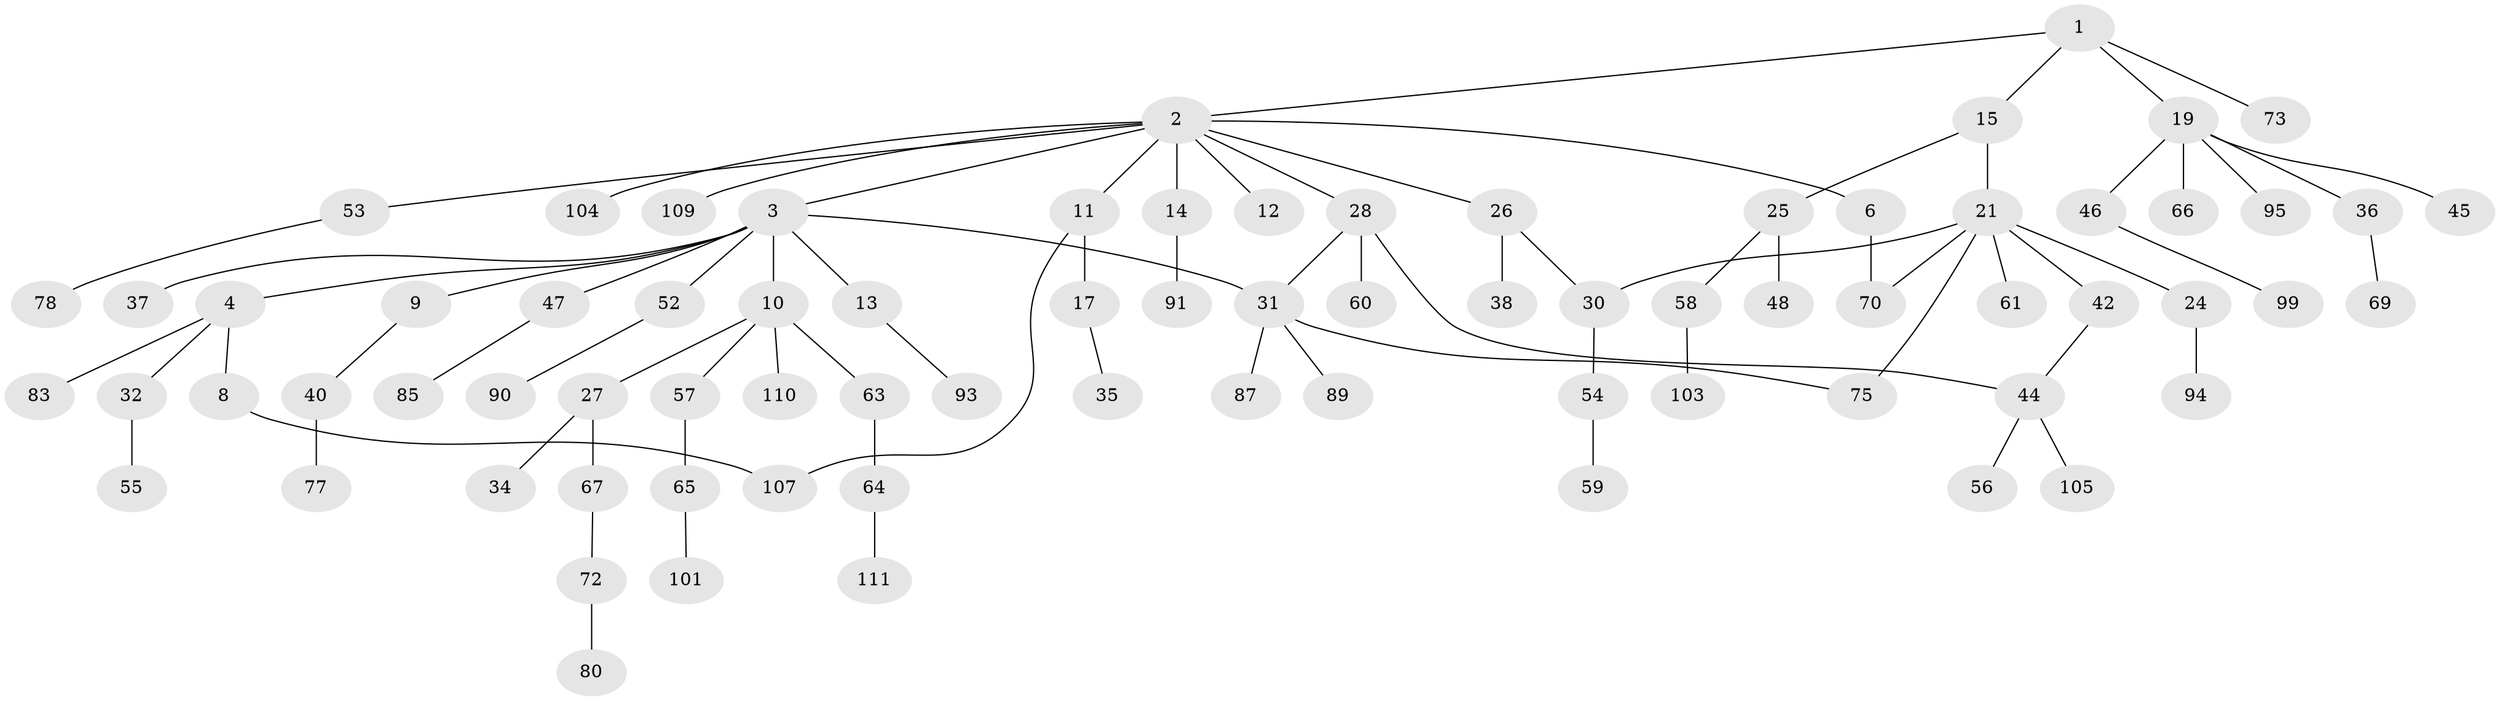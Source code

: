 // Generated by graph-tools (version 1.1) at 2025/51/02/27/25 19:51:38]
// undirected, 77 vertices, 82 edges
graph export_dot {
graph [start="1"]
  node [color=gray90,style=filled];
  1 [super="+20"];
  2 [super="+5"];
  3 [super="+7"];
  4 [super="+23"];
  6 [super="+106"];
  8 [super="+76"];
  9 [super="+18"];
  10 [super="+43"];
  11;
  12 [super="+49"];
  13;
  14 [super="+100"];
  15 [super="+16"];
  17;
  19 [super="+29"];
  21 [super="+22"];
  24 [super="+62"];
  25 [super="+33"];
  26 [super="+39"];
  27 [super="+86"];
  28 [super="+51"];
  30 [super="+41"];
  31 [super="+50"];
  32;
  34;
  35;
  36;
  37;
  38;
  40 [super="+74"];
  42 [super="+81"];
  44;
  45 [super="+79"];
  46 [super="+82"];
  47;
  48;
  52;
  53;
  54;
  55 [super="+96"];
  56 [super="+97"];
  57 [super="+98"];
  58 [super="+71"];
  59;
  60;
  61;
  63;
  64 [super="+68"];
  65 [super="+84"];
  66;
  67 [super="+88"];
  69;
  70;
  72;
  73;
  75 [super="+108"];
  77;
  78;
  80;
  83;
  85;
  87 [super="+92"];
  89;
  90 [super="+102"];
  91;
  93;
  94;
  95;
  99;
  101;
  103;
  104;
  105;
  107;
  109;
  110;
  111;
  1 -- 2;
  1 -- 15;
  1 -- 19;
  1 -- 73;
  2 -- 3;
  2 -- 6;
  2 -- 104;
  2 -- 11;
  2 -- 12;
  2 -- 109;
  2 -- 14;
  2 -- 53;
  2 -- 26;
  2 -- 28;
  3 -- 4;
  3 -- 9;
  3 -- 10;
  3 -- 52;
  3 -- 37;
  3 -- 31;
  3 -- 13;
  3 -- 47;
  4 -- 8;
  4 -- 32;
  4 -- 83;
  6 -- 70;
  8 -- 107;
  9 -- 40;
  10 -- 27;
  10 -- 57;
  10 -- 110;
  10 -- 63;
  11 -- 17;
  11 -- 107;
  13 -- 93;
  14 -- 91;
  15 -- 21;
  15 -- 25;
  17 -- 35;
  19 -- 66;
  19 -- 36;
  19 -- 45;
  19 -- 46;
  19 -- 95;
  21 -- 24;
  21 -- 61;
  21 -- 75;
  21 -- 42;
  21 -- 70;
  21 -- 30;
  24 -- 94;
  25 -- 48;
  25 -- 58;
  26 -- 38;
  26 -- 30;
  27 -- 34;
  27 -- 67;
  28 -- 31;
  28 -- 44;
  28 -- 60;
  30 -- 54;
  31 -- 89;
  31 -- 75;
  31 -- 87;
  32 -- 55;
  36 -- 69;
  40 -- 77;
  42 -- 44;
  44 -- 56;
  44 -- 105;
  46 -- 99;
  47 -- 85;
  52 -- 90;
  53 -- 78;
  54 -- 59;
  57 -- 65;
  58 -- 103;
  63 -- 64;
  64 -- 111;
  65 -- 101;
  67 -- 72;
  72 -- 80;
}
